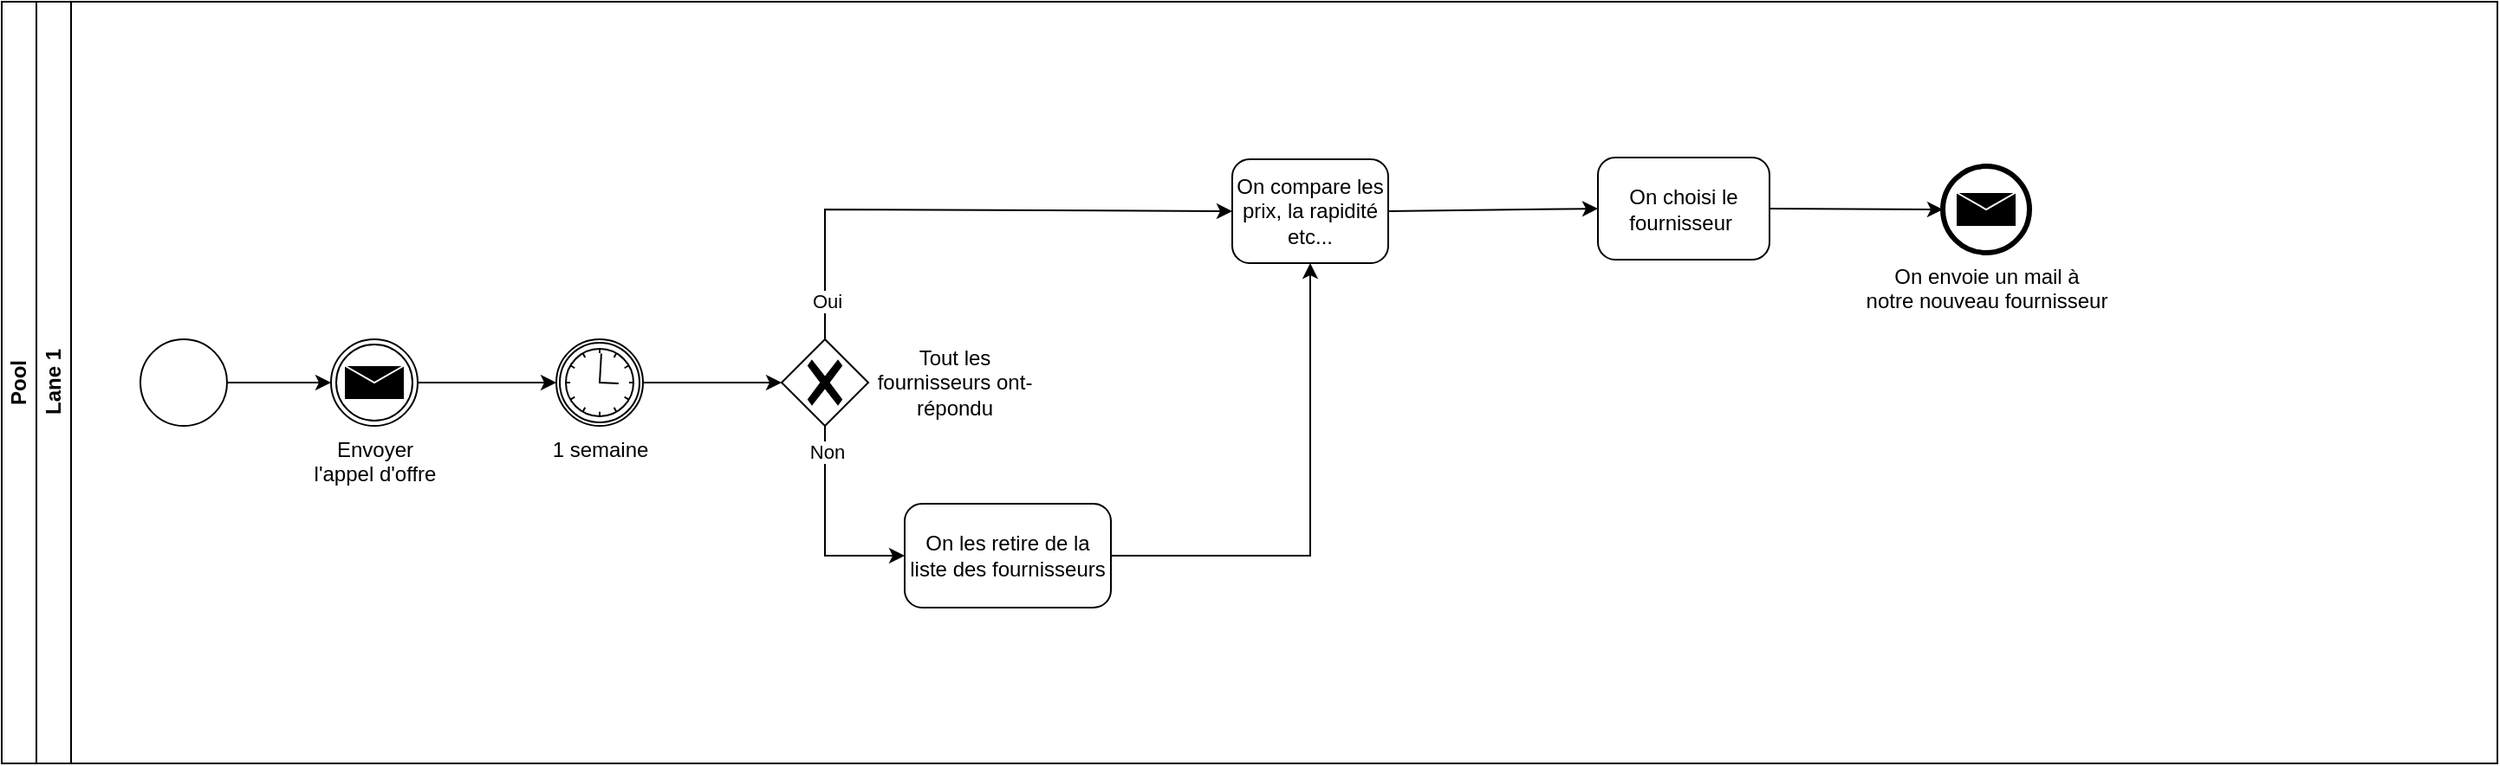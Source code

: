 <mxfile version="22.1.17" type="github">
  <diagram name="Page-1" id="GaLzv1HOwFtsZdGbMVZW">
    <mxGraphModel dx="1434" dy="780" grid="1" gridSize="10" guides="1" tooltips="1" connect="1" arrows="1" fold="1" page="1" pageScale="1" pageWidth="827" pageHeight="1169" math="0" shadow="0">
      <root>
        <mxCell id="0" />
        <mxCell id="1" parent="0" />
        <mxCell id="9dSxk1FIh0uDA3eXWPNg-7" value="Pool" style="swimlane;html=1;childLayout=stackLayout;resizeParent=1;resizeParentMax=0;horizontal=0;startSize=20;horizontalStack=0;whiteSpace=wrap;" vertex="1" parent="1">
          <mxGeometry width="1440" height="440" as="geometry" />
        </mxCell>
        <mxCell id="9dSxk1FIh0uDA3eXWPNg-8" value="Lane 1" style="swimlane;html=1;startSize=20;horizontal=0;" vertex="1" parent="9dSxk1FIh0uDA3eXWPNg-7">
          <mxGeometry x="20" width="1420" height="440" as="geometry" />
        </mxCell>
        <mxCell id="9dSxk1FIh0uDA3eXWPNg-11" value="" style="points=[[0.145,0.145,0],[0.5,0,0],[0.855,0.145,0],[1,0.5,0],[0.855,0.855,0],[0.5,1,0],[0.145,0.855,0],[0,0.5,0]];shape=mxgraph.bpmn.event;html=1;verticalLabelPosition=bottom;labelBackgroundColor=#ffffff;verticalAlign=top;align=center;perimeter=ellipsePerimeter;outlineConnect=0;aspect=fixed;outline=standard;symbol=general;" vertex="1" parent="9dSxk1FIh0uDA3eXWPNg-8">
          <mxGeometry x="60" y="195" width="50" height="50" as="geometry" />
        </mxCell>
        <mxCell id="9dSxk1FIh0uDA3eXWPNg-12" value="Envoyer &lt;br&gt;l&#39;appel d&#39;offre" style="points=[[0.145,0.145,0],[0.5,0,0],[0.855,0.145,0],[1,0.5,0],[0.855,0.855,0],[0.5,1,0],[0.145,0.855,0],[0,0.5,0]];shape=mxgraph.bpmn.event;html=1;verticalLabelPosition=bottom;labelBackgroundColor=#ffffff;verticalAlign=top;align=center;perimeter=ellipsePerimeter;outlineConnect=0;aspect=fixed;outline=throwing;symbol=message;" vertex="1" parent="9dSxk1FIh0uDA3eXWPNg-8">
          <mxGeometry x="170" y="195" width="50" height="50" as="geometry" />
        </mxCell>
        <mxCell id="9dSxk1FIh0uDA3eXWPNg-13" value="1 semaine" style="points=[[0.145,0.145,0],[0.5,0,0],[0.855,0.145,0],[1,0.5,0],[0.855,0.855,0],[0.5,1,0],[0.145,0.855,0],[0,0.5,0]];shape=mxgraph.bpmn.event;html=1;verticalLabelPosition=bottom;labelBackgroundColor=#ffffff;verticalAlign=top;align=center;perimeter=ellipsePerimeter;outlineConnect=0;aspect=fixed;outline=catching;symbol=timer;" vertex="1" parent="9dSxk1FIh0uDA3eXWPNg-8">
          <mxGeometry x="300" y="195" width="50" height="50" as="geometry" />
        </mxCell>
        <mxCell id="9dSxk1FIh0uDA3eXWPNg-14" value="" style="points=[[0.25,0.25,0],[0.5,0,0],[0.75,0.25,0],[1,0.5,0],[0.75,0.75,0],[0.5,1,0],[0.25,0.75,0],[0,0.5,0]];shape=mxgraph.bpmn.gateway2;html=1;verticalLabelPosition=bottom;labelBackgroundColor=#ffffff;verticalAlign=top;align=center;perimeter=rhombusPerimeter;outlineConnect=0;outline=none;symbol=none;gwType=exclusive;" vertex="1" parent="9dSxk1FIh0uDA3eXWPNg-8">
          <mxGeometry x="430" y="195" width="50" height="50" as="geometry" />
        </mxCell>
        <mxCell id="9dSxk1FIh0uDA3eXWPNg-15" value="Tout les fournisseurs ont-répondu" style="text;html=1;strokeColor=none;fillColor=none;align=center;verticalAlign=middle;whiteSpace=wrap;rounded=0;" vertex="1" parent="9dSxk1FIh0uDA3eXWPNg-8">
          <mxGeometry x="480" y="187.5" width="100" height="65" as="geometry" />
        </mxCell>
        <mxCell id="9dSxk1FIh0uDA3eXWPNg-16" value="" style="endArrow=classic;html=1;rounded=0;exitX=1;exitY=0.5;exitDx=0;exitDy=0;exitPerimeter=0;entryX=0;entryY=0.5;entryDx=0;entryDy=0;entryPerimeter=0;" edge="1" parent="9dSxk1FIh0uDA3eXWPNg-8" source="9dSxk1FIh0uDA3eXWPNg-11" target="9dSxk1FIh0uDA3eXWPNg-12">
          <mxGeometry width="50" height="50" relative="1" as="geometry">
            <mxPoint x="260" y="340" as="sourcePoint" />
            <mxPoint x="310" y="290" as="targetPoint" />
          </mxGeometry>
        </mxCell>
        <mxCell id="9dSxk1FIh0uDA3eXWPNg-17" value="" style="endArrow=classic;html=1;rounded=0;exitX=1;exitY=0.5;exitDx=0;exitDy=0;exitPerimeter=0;entryX=0;entryY=0.5;entryDx=0;entryDy=0;entryPerimeter=0;" edge="1" parent="9dSxk1FIh0uDA3eXWPNg-8" source="9dSxk1FIh0uDA3eXWPNg-12" target="9dSxk1FIh0uDA3eXWPNg-13">
          <mxGeometry width="50" height="50" relative="1" as="geometry">
            <mxPoint x="280" y="160" as="sourcePoint" />
            <mxPoint x="330" y="110" as="targetPoint" />
          </mxGeometry>
        </mxCell>
        <mxCell id="9dSxk1FIh0uDA3eXWPNg-18" value="" style="endArrow=classic;html=1;rounded=0;exitX=1;exitY=0.5;exitDx=0;exitDy=0;exitPerimeter=0;entryX=0;entryY=0.5;entryDx=0;entryDy=0;entryPerimeter=0;" edge="1" parent="9dSxk1FIh0uDA3eXWPNg-8" source="9dSxk1FIh0uDA3eXWPNg-13" target="9dSxk1FIh0uDA3eXWPNg-14">
          <mxGeometry width="50" height="50" relative="1" as="geometry">
            <mxPoint x="450" y="350" as="sourcePoint" />
            <mxPoint x="500" y="300" as="targetPoint" />
          </mxGeometry>
        </mxCell>
        <mxCell id="9dSxk1FIh0uDA3eXWPNg-20" value="On compare les prix, la rapidité etc..." style="points=[[0.25,0,0],[0.5,0,0],[0.75,0,0],[1,0.25,0],[1,0.5,0],[1,0.75,0],[0.75,1,0],[0.5,1,0],[0.25,1,0],[0,0.75,0],[0,0.5,0],[0,0.25,0]];shape=mxgraph.bpmn.task;whiteSpace=wrap;rectStyle=rounded;size=10;html=1;container=1;expand=0;collapsible=0;taskMarker=abstract;" vertex="1" parent="9dSxk1FIh0uDA3eXWPNg-8">
          <mxGeometry x="690" y="91" width="90" height="60" as="geometry" />
        </mxCell>
        <mxCell id="9dSxk1FIh0uDA3eXWPNg-21" value="" style="endArrow=classic;html=1;rounded=0;exitX=0.5;exitY=0;exitDx=0;exitDy=0;exitPerimeter=0;entryX=0;entryY=0.5;entryDx=0;entryDy=0;entryPerimeter=0;" edge="1" parent="9dSxk1FIh0uDA3eXWPNg-8" source="9dSxk1FIh0uDA3eXWPNg-14" target="9dSxk1FIh0uDA3eXWPNg-20">
          <mxGeometry width="50" height="50" relative="1" as="geometry">
            <mxPoint x="390" y="110" as="sourcePoint" />
            <mxPoint x="440" y="60" as="targetPoint" />
            <Array as="points">
              <mxPoint x="455" y="120" />
            </Array>
          </mxGeometry>
        </mxCell>
        <mxCell id="9dSxk1FIh0uDA3eXWPNg-29" value="Oui" style="edgeLabel;html=1;align=center;verticalAlign=middle;resizable=0;points=[];" vertex="1" connectable="0" parent="9dSxk1FIh0uDA3eXWPNg-21">
          <mxGeometry x="-0.858" y="-1" relative="1" as="geometry">
            <mxPoint as="offset" />
          </mxGeometry>
        </mxCell>
        <mxCell id="9dSxk1FIh0uDA3eXWPNg-25" value="On les retire de la liste des fournisseurs" style="points=[[0.25,0,0],[0.5,0,0],[0.75,0,0],[1,0.25,0],[1,0.5,0],[1,0.75,0],[0.75,1,0],[0.5,1,0],[0.25,1,0],[0,0.75,0],[0,0.5,0],[0,0.25,0]];shape=mxgraph.bpmn.task;whiteSpace=wrap;rectStyle=rounded;size=10;html=1;container=1;expand=0;collapsible=0;taskMarker=abstract;" vertex="1" parent="9dSxk1FIh0uDA3eXWPNg-8">
          <mxGeometry x="501" y="290" width="119" height="60" as="geometry" />
        </mxCell>
        <mxCell id="9dSxk1FIh0uDA3eXWPNg-26" value="" style="endArrow=classic;html=1;rounded=0;exitX=0.5;exitY=1;exitDx=0;exitDy=0;exitPerimeter=0;entryX=0;entryY=0.5;entryDx=0;entryDy=0;entryPerimeter=0;" edge="1" parent="9dSxk1FIh0uDA3eXWPNg-8" source="9dSxk1FIh0uDA3eXWPNg-14" target="9dSxk1FIh0uDA3eXWPNg-25">
          <mxGeometry width="50" height="50" relative="1" as="geometry">
            <mxPoint x="410" y="390" as="sourcePoint" />
            <mxPoint x="460" y="340" as="targetPoint" />
            <Array as="points">
              <mxPoint x="455" y="320" />
            </Array>
          </mxGeometry>
        </mxCell>
        <mxCell id="9dSxk1FIh0uDA3eXWPNg-27" value="Non" style="edgeLabel;html=1;align=center;verticalAlign=middle;resizable=0;points=[];" vertex="1" connectable="0" parent="9dSxk1FIh0uDA3eXWPNg-26">
          <mxGeometry x="-0.752" y="1" relative="1" as="geometry">
            <mxPoint as="offset" />
          </mxGeometry>
        </mxCell>
        <mxCell id="9dSxk1FIh0uDA3eXWPNg-30" value="" style="endArrow=classic;html=1;rounded=0;exitX=1;exitY=0.5;exitDx=0;exitDy=0;exitPerimeter=0;entryX=0.5;entryY=1;entryDx=0;entryDy=0;entryPerimeter=0;" edge="1" parent="9dSxk1FIh0uDA3eXWPNg-8" source="9dSxk1FIh0uDA3eXWPNg-25" target="9dSxk1FIh0uDA3eXWPNg-20">
          <mxGeometry width="50" height="50" relative="1" as="geometry">
            <mxPoint x="680" y="340" as="sourcePoint" />
            <mxPoint x="730" y="290" as="targetPoint" />
            <Array as="points">
              <mxPoint x="735" y="320" />
            </Array>
          </mxGeometry>
        </mxCell>
        <mxCell id="9dSxk1FIh0uDA3eXWPNg-31" value="" style="endArrow=classic;html=1;rounded=0;exitX=1;exitY=0.5;exitDx=0;exitDy=0;exitPerimeter=0;entryX=0;entryY=0.5;entryDx=0;entryDy=0;entryPerimeter=0;" edge="1" parent="9dSxk1FIh0uDA3eXWPNg-8" source="9dSxk1FIh0uDA3eXWPNg-20" target="9dSxk1FIh0uDA3eXWPNg-32">
          <mxGeometry width="50" height="50" relative="1" as="geometry">
            <mxPoint x="880" y="120" as="sourcePoint" />
            <mxPoint x="840" y="120" as="targetPoint" />
          </mxGeometry>
        </mxCell>
        <mxCell id="9dSxk1FIh0uDA3eXWPNg-32" value="On choisi le fournisseur&amp;nbsp;" style="points=[[0.25,0,0],[0.5,0,0],[0.75,0,0],[1,0.25,0],[1,0.5,0],[1,0.75,0],[0.75,1,0],[0.5,1,0],[0.25,1,0],[0,0.75,0],[0,0.5,0],[0,0.25,0]];shape=mxgraph.bpmn.task;whiteSpace=wrap;rectStyle=rounded;size=10;html=1;container=1;expand=0;collapsible=0;taskMarker=abstract;" vertex="1" parent="9dSxk1FIh0uDA3eXWPNg-8">
          <mxGeometry x="901" y="90" width="99" height="59" as="geometry" />
        </mxCell>
        <mxCell id="9dSxk1FIh0uDA3eXWPNg-33" value="On envoie un mail à &lt;br&gt;notre nouveau fournisseur" style="points=[[0.145,0.145,0],[0.5,0,0],[0.855,0.145,0],[1,0.5,0],[0.855,0.855,0],[0.5,1,0],[0.145,0.855,0],[0,0.5,0]];shape=mxgraph.bpmn.event;html=1;verticalLabelPosition=bottom;labelBackgroundColor=#ffffff;verticalAlign=top;align=center;perimeter=ellipsePerimeter;outlineConnect=0;aspect=fixed;outline=end;symbol=message;" vertex="1" parent="9dSxk1FIh0uDA3eXWPNg-8">
          <mxGeometry x="1100" y="95" width="50" height="50" as="geometry" />
        </mxCell>
        <mxCell id="9dSxk1FIh0uDA3eXWPNg-34" value="" style="endArrow=classic;html=1;rounded=0;exitX=1;exitY=0.5;exitDx=0;exitDy=0;exitPerimeter=0;entryX=0;entryY=0.5;entryDx=0;entryDy=0;entryPerimeter=0;" edge="1" parent="9dSxk1FIh0uDA3eXWPNg-8" source="9dSxk1FIh0uDA3eXWPNg-32" target="9dSxk1FIh0uDA3eXWPNg-33">
          <mxGeometry width="50" height="50" relative="1" as="geometry">
            <mxPoint x="1030" y="120" as="sourcePoint" />
            <mxPoint x="1080" y="70" as="targetPoint" />
          </mxGeometry>
        </mxCell>
      </root>
    </mxGraphModel>
  </diagram>
</mxfile>
